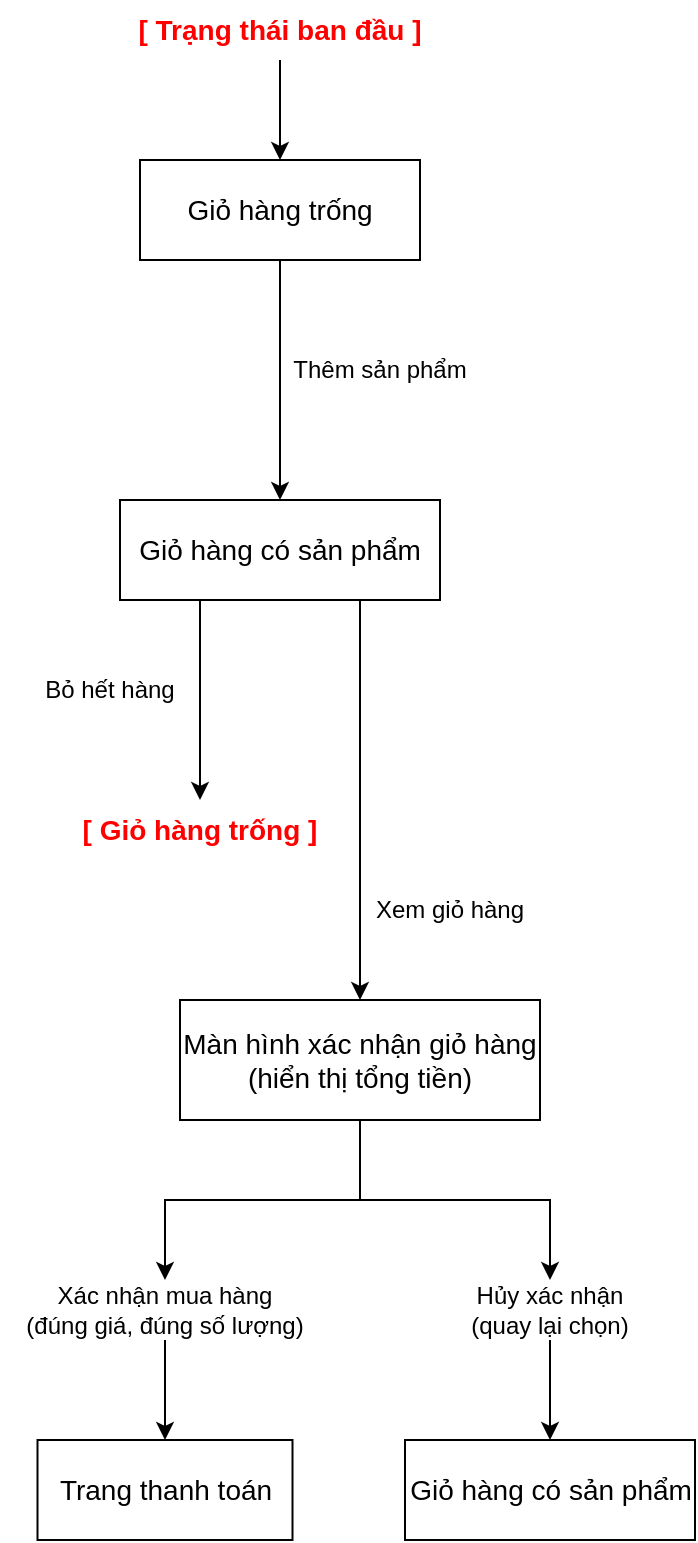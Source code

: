 <mxfile version="24.7.17">
  <diagram name="state diagram" id="wBf-bakruhNQO672CEL4">
    <mxGraphModel dx="913" dy="540" grid="1" gridSize="10" guides="1" tooltips="1" connect="1" arrows="1" fold="1" page="1" pageScale="1" pageWidth="850" pageHeight="1100" math="0" shadow="0">
      <root>
        <mxCell id="0" />
        <mxCell id="1" parent="0" />
        <mxCell id="tw801hzvyLFMhfkEruwS-9" style="rounded=0;orthogonalLoop=1;jettySize=auto;html=1;" edge="1" parent="1" source="tw801hzvyLFMhfkEruwS-2" target="tw801hzvyLFMhfkEruwS-4">
          <mxGeometry relative="1" as="geometry" />
        </mxCell>
        <mxCell id="tw801hzvyLFMhfkEruwS-2" value="&lt;font style=&quot;font-size: 14px;&quot;&gt;&lt;b&gt;[ Trạng thái ban đầu ]&lt;/b&gt;&lt;/font&gt;" style="text;html=1;align=center;verticalAlign=middle;whiteSpace=wrap;rounded=0;fontColor=#ff0000;" vertex="1" parent="1">
          <mxGeometry x="320" y="40" width="160" height="30" as="geometry" />
        </mxCell>
        <mxCell id="tw801hzvyLFMhfkEruwS-10" style="rounded=0;orthogonalLoop=1;jettySize=auto;html=1;" edge="1" parent="1" source="tw801hzvyLFMhfkEruwS-4" target="tw801hzvyLFMhfkEruwS-5">
          <mxGeometry relative="1" as="geometry" />
        </mxCell>
        <mxCell id="tw801hzvyLFMhfkEruwS-4" value="Giỏ hàng trống" style="rounded=0;whiteSpace=wrap;html=1;fontSize=14;" vertex="1" parent="1">
          <mxGeometry x="330" y="120" width="140" height="50" as="geometry" />
        </mxCell>
        <mxCell id="tw801hzvyLFMhfkEruwS-13" style="rounded=0;orthogonalLoop=1;jettySize=auto;html=1;exitX=0.25;exitY=1;exitDx=0;exitDy=0;" edge="1" parent="1" source="tw801hzvyLFMhfkEruwS-5" target="tw801hzvyLFMhfkEruwS-12">
          <mxGeometry relative="1" as="geometry" />
        </mxCell>
        <mxCell id="tw801hzvyLFMhfkEruwS-14" style="rounded=0;orthogonalLoop=1;jettySize=auto;html=1;exitX=0.75;exitY=1;exitDx=0;exitDy=0;" edge="1" parent="1" source="tw801hzvyLFMhfkEruwS-5" target="tw801hzvyLFMhfkEruwS-6">
          <mxGeometry relative="1" as="geometry">
            <mxPoint x="460" y="490" as="targetPoint" />
          </mxGeometry>
        </mxCell>
        <mxCell id="tw801hzvyLFMhfkEruwS-5" value="Giỏ hàng có sản phẩm" style="rounded=0;whiteSpace=wrap;html=1;fontSize=14;" vertex="1" parent="1">
          <mxGeometry x="320" y="290" width="160" height="50" as="geometry" />
        </mxCell>
        <mxCell id="tw801hzvyLFMhfkEruwS-17" style="edgeStyle=orthogonalEdgeStyle;rounded=0;orthogonalLoop=1;jettySize=auto;html=1;" edge="1" parent="1" source="tw801hzvyLFMhfkEruwS-6" target="tw801hzvyLFMhfkEruwS-20">
          <mxGeometry relative="1" as="geometry">
            <mxPoint x="350" y="700" as="targetPoint" />
          </mxGeometry>
        </mxCell>
        <mxCell id="tw801hzvyLFMhfkEruwS-18" style="edgeStyle=orthogonalEdgeStyle;rounded=0;orthogonalLoop=1;jettySize=auto;html=1;" edge="1" parent="1" source="tw801hzvyLFMhfkEruwS-6" target="tw801hzvyLFMhfkEruwS-19">
          <mxGeometry relative="1" as="geometry">
            <mxPoint x="530" y="720" as="targetPoint" />
          </mxGeometry>
        </mxCell>
        <mxCell id="tw801hzvyLFMhfkEruwS-6" value="Màn hình xác nhận giỏ hàng&lt;br&gt;(hiển thị tổng tiền)" style="rounded=0;whiteSpace=wrap;html=1;fontSize=14;" vertex="1" parent="1">
          <mxGeometry x="350" y="540" width="180" height="60" as="geometry" />
        </mxCell>
        <mxCell id="tw801hzvyLFMhfkEruwS-7" value="Trang thanh toán" style="rounded=0;whiteSpace=wrap;html=1;fontSize=14;" vertex="1" parent="1">
          <mxGeometry x="278.75" y="760" width="127.5" height="50" as="geometry" />
        </mxCell>
        <mxCell id="tw801hzvyLFMhfkEruwS-8" value="Giỏ hàng có sản phẩm" style="rounded=0;whiteSpace=wrap;html=1;fontSize=14;" vertex="1" parent="1">
          <mxGeometry x="462.5" y="760" width="145" height="50" as="geometry" />
        </mxCell>
        <mxCell id="tw801hzvyLFMhfkEruwS-11" value="Thêm sản phẩm" style="text;html=1;align=center;verticalAlign=middle;whiteSpace=wrap;rounded=0;fontSize=12;" vertex="1" parent="1">
          <mxGeometry x="400" y="210" width="100" height="30" as="geometry" />
        </mxCell>
        <mxCell id="tw801hzvyLFMhfkEruwS-12" value="&lt;font style=&quot;font-size: 14px;&quot;&gt;&lt;b&gt;[ Giỏ hàng trống ]&lt;/b&gt;&lt;/font&gt;" style="text;html=1;align=center;verticalAlign=middle;whiteSpace=wrap;rounded=0;fontColor=#ff0000;" vertex="1" parent="1">
          <mxGeometry x="280" y="440" width="160" height="30" as="geometry" />
        </mxCell>
        <mxCell id="tw801hzvyLFMhfkEruwS-15" value="Bỏ hết hàng" style="text;html=1;align=center;verticalAlign=middle;whiteSpace=wrap;rounded=0;fontSize=12;" vertex="1" parent="1">
          <mxGeometry x="270" y="370" width="90" height="30" as="geometry" />
        </mxCell>
        <mxCell id="tw801hzvyLFMhfkEruwS-16" value="Xem giỏ hàng" style="text;html=1;align=center;verticalAlign=middle;whiteSpace=wrap;rounded=0;fontSize=12;" vertex="1" parent="1">
          <mxGeometry x="440" y="480" width="90" height="30" as="geometry" />
        </mxCell>
        <mxCell id="tw801hzvyLFMhfkEruwS-22" style="rounded=0;orthogonalLoop=1;jettySize=auto;html=1;" edge="1" parent="1" source="tw801hzvyLFMhfkEruwS-19" target="tw801hzvyLFMhfkEruwS-8">
          <mxGeometry relative="1" as="geometry" />
        </mxCell>
        <mxCell id="tw801hzvyLFMhfkEruwS-19" value="Hủy xác nhận&lt;div&gt;(quay lại chọn)&lt;/div&gt;" style="text;html=1;align=center;verticalAlign=middle;whiteSpace=wrap;rounded=0;fontSize=12;" vertex="1" parent="1">
          <mxGeometry x="490" y="680" width="90" height="30" as="geometry" />
        </mxCell>
        <mxCell id="tw801hzvyLFMhfkEruwS-21" style="rounded=0;orthogonalLoop=1;jettySize=auto;html=1;" edge="1" parent="1" source="tw801hzvyLFMhfkEruwS-20" target="tw801hzvyLFMhfkEruwS-7">
          <mxGeometry relative="1" as="geometry" />
        </mxCell>
        <mxCell id="tw801hzvyLFMhfkEruwS-20" value="Xác nhận mua hàng&lt;div&gt;(đúng giá, đúng số lượng)&lt;/div&gt;" style="text;html=1;align=center;verticalAlign=middle;whiteSpace=wrap;rounded=0;fontSize=12;" vertex="1" parent="1">
          <mxGeometry x="260" y="680" width="165" height="30" as="geometry" />
        </mxCell>
      </root>
    </mxGraphModel>
  </diagram>
</mxfile>
